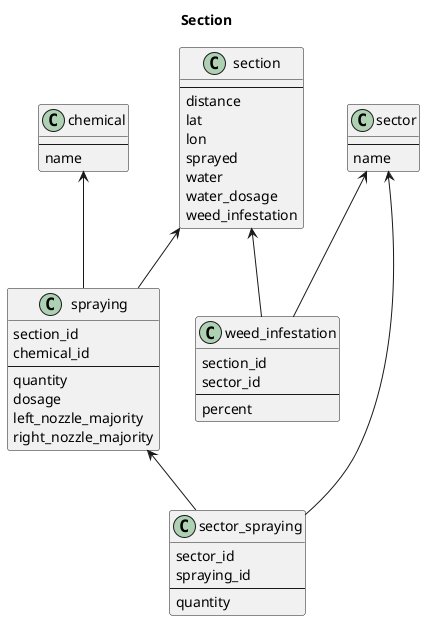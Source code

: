 @startuml

title Section

class section {
    --
    distance
    lat
    lon
    sprayed
    water
    water_dosage
    weed_infestation
}

class sector {
    --
    name
}

class spraying {
    section_id
    chemical_id
    --
    quantity
    dosage
    left_nozzle_majority
    right_nozzle_majority
}

class sector_spraying {
    sector_id
    spraying_id
    --
    quantity
}

class weed_infestation {
    section_id
    sector_id
    --
    percent
}

class chemical {
    --
    name
}

section <-- spraying
section <-- weed_infestation

sector <-- sector_spraying
sector <-- weed_infestation

chemical <-- spraying

spraying <-- sector_spraying


@enduml